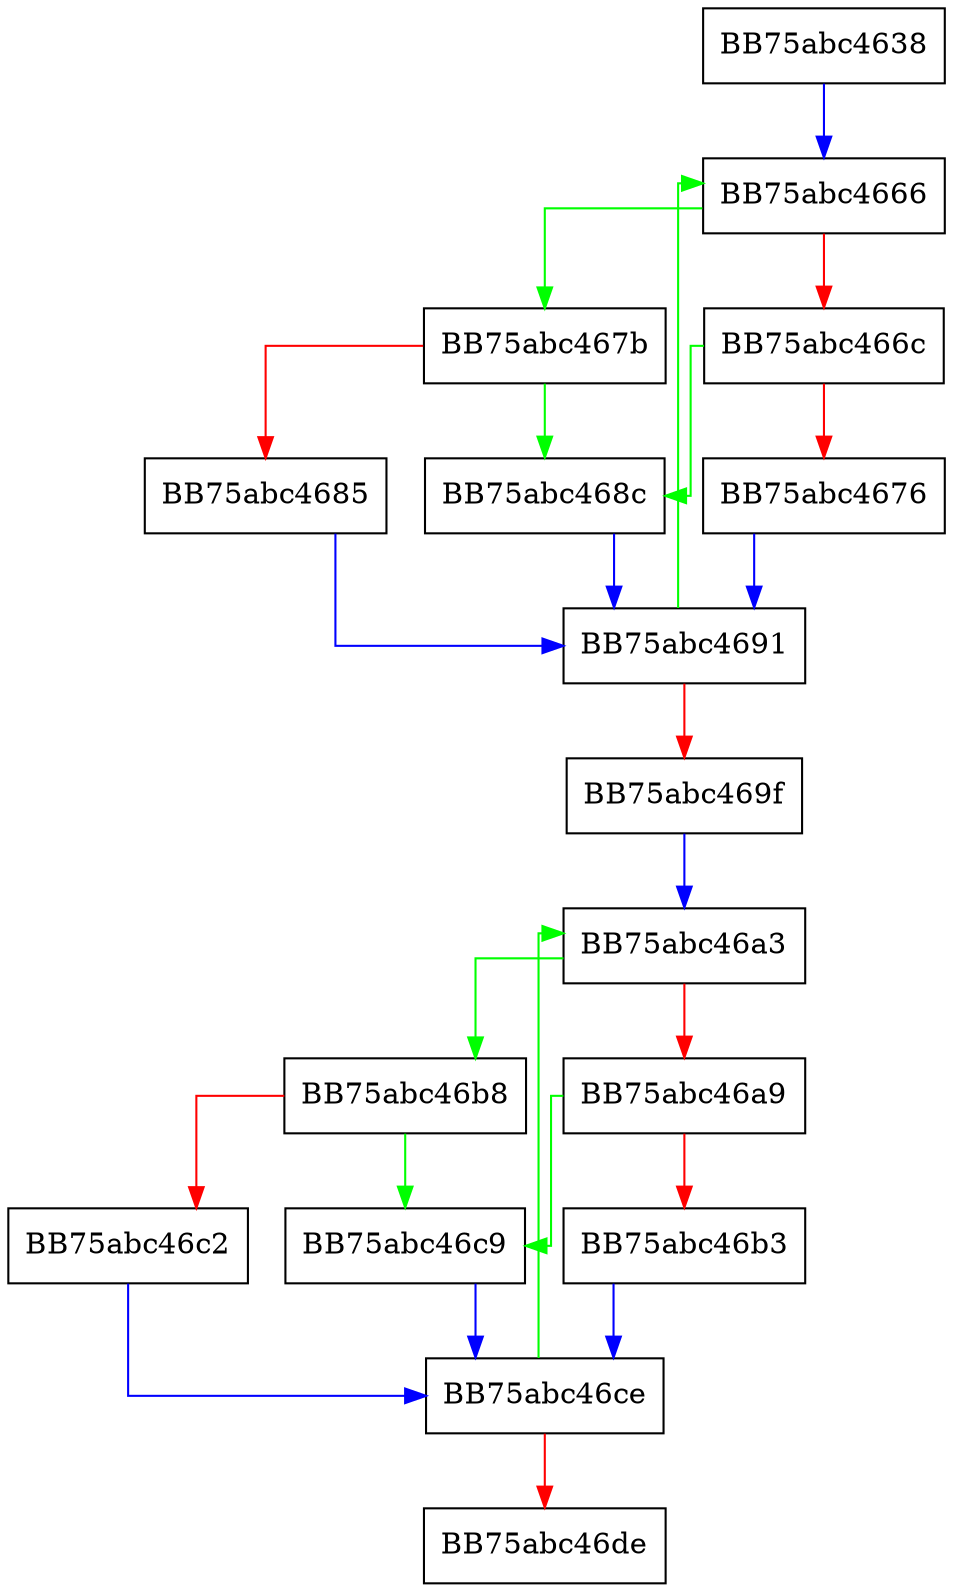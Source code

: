 digraph eIL_packssdw {
  node [shape="box"];
  graph [splines=ortho];
  BB75abc4638 -> BB75abc4666 [color="blue"];
  BB75abc4666 -> BB75abc467b [color="green"];
  BB75abc4666 -> BB75abc466c [color="red"];
  BB75abc466c -> BB75abc468c [color="green"];
  BB75abc466c -> BB75abc4676 [color="red"];
  BB75abc4676 -> BB75abc4691 [color="blue"];
  BB75abc467b -> BB75abc468c [color="green"];
  BB75abc467b -> BB75abc4685 [color="red"];
  BB75abc4685 -> BB75abc4691 [color="blue"];
  BB75abc468c -> BB75abc4691 [color="blue"];
  BB75abc4691 -> BB75abc4666 [color="green"];
  BB75abc4691 -> BB75abc469f [color="red"];
  BB75abc469f -> BB75abc46a3 [color="blue"];
  BB75abc46a3 -> BB75abc46b8 [color="green"];
  BB75abc46a3 -> BB75abc46a9 [color="red"];
  BB75abc46a9 -> BB75abc46c9 [color="green"];
  BB75abc46a9 -> BB75abc46b3 [color="red"];
  BB75abc46b3 -> BB75abc46ce [color="blue"];
  BB75abc46b8 -> BB75abc46c9 [color="green"];
  BB75abc46b8 -> BB75abc46c2 [color="red"];
  BB75abc46c2 -> BB75abc46ce [color="blue"];
  BB75abc46c9 -> BB75abc46ce [color="blue"];
  BB75abc46ce -> BB75abc46a3 [color="green"];
  BB75abc46ce -> BB75abc46de [color="red"];
}
